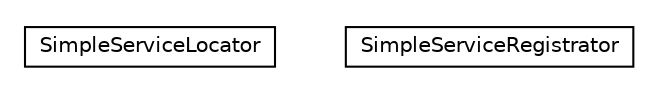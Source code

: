 #!/usr/local/bin/dot
#
# Class diagram 
# Generated by UMLGraph version R5_6-24-gf6e263 (http://www.umlgraph.org/)
#

digraph G {
	edge [fontname="Helvetica",fontsize=10,labelfontname="Helvetica",labelfontsize=10];
	node [fontname="Helvetica",fontsize=10,shape=plaintext];
	nodesep=0.25;
	ranksep=0.5;
	// org.universAAL.middleware.api.SimpleServiceLocator
	c557151 [label=<<table title="org.universAAL.middleware.api.SimpleServiceLocator" border="0" cellborder="1" cellspacing="0" cellpadding="2" port="p" href="./SimpleServiceLocator.html">
		<tr><td><table border="0" cellspacing="0" cellpadding="1">
<tr><td align="center" balign="center"> SimpleServiceLocator </td></tr>
		</table></td></tr>
		</table>>, URL="./SimpleServiceLocator.html", fontname="Helvetica", fontcolor="black", fontsize=10.0];
	// org.universAAL.middleware.api.SimpleServiceRegistrator
	c557152 [label=<<table title="org.universAAL.middleware.api.SimpleServiceRegistrator" border="0" cellborder="1" cellspacing="0" cellpadding="2" port="p" href="./SimpleServiceRegistrator.html">
		<tr><td><table border="0" cellspacing="0" cellpadding="1">
<tr><td align="center" balign="center"> SimpleServiceRegistrator </td></tr>
		</table></td></tr>
		</table>>, URL="./SimpleServiceRegistrator.html", fontname="Helvetica", fontcolor="black", fontsize=10.0];
}

